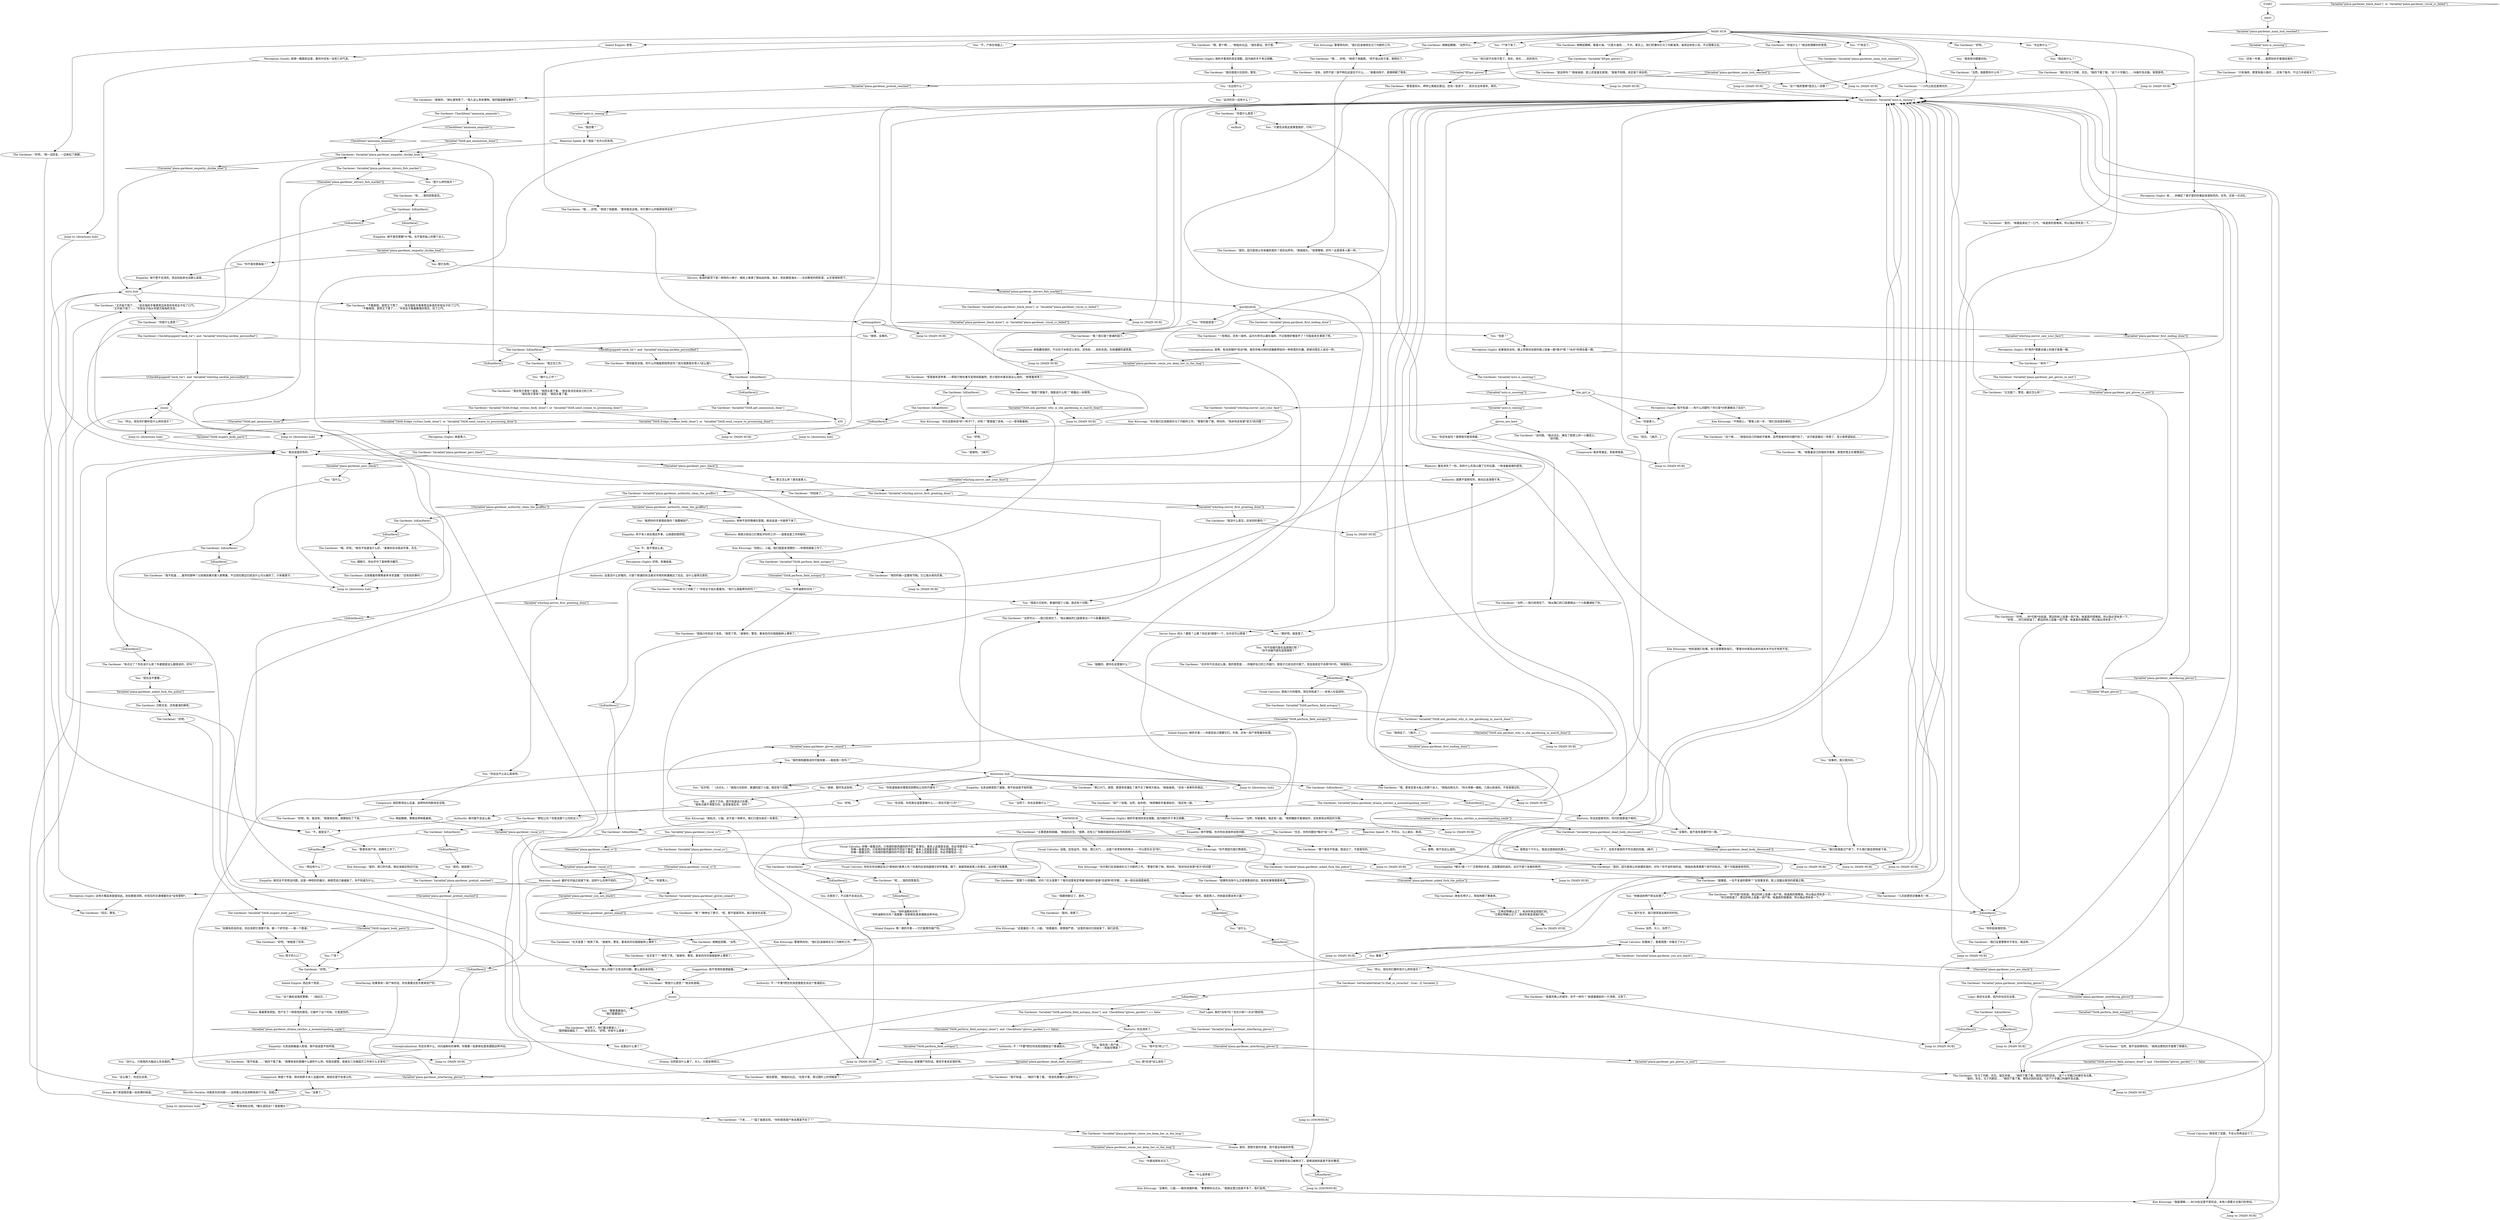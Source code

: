# PLAZA / THE GARDENER
# The Gardener stands on the corner of Whirling and is there to help you navigate the streets of Martinaise. Later it turns out she's a Union spy. You get to know from here that Joyce is in town.
# ==================================================
digraph G {
	  0 [label="START"];
	  1 [label="input"];
	  2 [label="Savoir Faire: 码头？建筑？公寓？你应该*探索*一下，也许还可以爬墙？"];
	  3 [label="The Gardener: IsKimHere()"];
	  4 [label="IsKimHere()", shape=diamond];
	  5 [label="!(IsKimHere())", shape=diamond];
	  6 [label="You: “尸体下来了。”"];
	  7 [label="The Gardener: “哦……好吧。”她挠了挠面颊。“那你能告诉我，你打算什么时候把他带走呢？”"];
	  8 [label="You: “尸体没了。”"];
	  9 [label="You: “继续，没事的。”"];
	  10 [label="You: “但是？”"];
	  11 [label="The Gardener: Variable[\"whirling.mirror_first_greeting_done\"]"];
	  12 [label="Variable[\"whirling.mirror_first_greeting_done\"]", shape=diamond];
	  13 [label="!(Variable[\"whirling.mirror_first_greeting_done\"])", shape=diamond];
	  14 [label="The Gardener: IsKimHere()"];
	  15 [label="IsKimHere()", shape=diamond];
	  16 [label="!(IsKimHere())", shape=diamond];
	  17 [label="The Gardener: IsKimHere()"];
	  18 [label="IsKimHere()", shape=diamond];
	  19 [label="!(IsKimHere())", shape=diamond];
	  20 [label="You: “是的。就是那个。”"];
	  21 [label="You: “你不喜欢那条船？”"];
	  22 [label="You: 随它去吧。"];
	  23 [label="The Gardener: 女孩看着你摩擦身体寻求温暖：“还有别的事吗？”"];
	  24 [label="You: “做什么工作？“"];
	  25 [label="You: “挺酷的。那你在这里做什么？”"];
	  26 [label="The Gardener: “当然了。你们要去哪里儿？”\n“既然路标都乱了……”她点点头。“好吧。你有什么需要？”"];
	  27 [label="You: “谢谢，暂时先这些吧。”"];
	  28 [label="You: 这里出什么事了？"];
	  29 [label="You: 塞車？"];
	  30 [label="You: 我想这个干什么，我说过我他妈的黑人。"];
	  31 [label="music"];
	  32 [label="You: “没什么，只是我的大脑这么告诉我的。”"];
	  33 [label="The Gardener: CheckItem(\"ammonia_ampoule\")"];
	  34 [label="CheckItem(\"ammonia_ampoule\")", shape=diamond];
	  35 [label="!(CheckItem(\"ammonia_ampoule\"))", shape=diamond];
	  36 [label="Inland Empire: 她的手套——你感觉自己需要它们。毕竟，还有一具尸体等着你处理。"];
	  37 [label="Composure: 她非常镇定，背挺得笔直。"];
	  38 [label="The Gardener: Variable[\"plaza.gardener_authority_clean_the_graffito\"]"];
	  39 [label="Variable[\"plaza.gardener_authority_clean_the_graffito\"]", shape=diamond];
	  40 [label="!(Variable[\"plaza.gardener_authority_clean_the_graffito\"])", shape=diamond];
	  41 [label="Jump to: [MAIN HUB]"];
	  42 [label="The Gardener: Variable[\"plaza.gardener_perc_black\"]"];
	  43 [label="Variable[\"plaza.gardener_perc_black\"]", shape=diamond];
	  44 [label="!(Variable[\"plaza.gardener_perc_black\"])", shape=diamond];
	  45 [label="music"];
	  46 [label="The Gardener: IsKimHere()"];
	  47 [label="IsKimHere()", shape=diamond];
	  48 [label="!(IsKimHere())", shape=diamond];
	  49 [label="The Gardener: “我在院子里有个温室。”她回头看了看。“我在尝试完成自己的工作……”\n“我在院子里有个温室。”她回头看了看。"];
	  50 [label="The Gardener: “就在那里。”她指向北边。“在院子里，穿过围栏上的洞就是了。”"];
	  51 [label="You: “他被送到停尸房去处理了。”"];
	  52 [label="Drama: 当然，大人，当然了。"];
	  53 [label="Perception (Sight): 好吧。刺激结束。"];
	  54 [label="You: “没事的，我不是有意要吓你一跳。”"];
	  55 [label="Encyclopedia: *猪头*是一个广泛使用的术语，泛指警局的成员。这可不是个友善的称呼。"];
	  56 [label="The Gardener: “好吧。”她挺直了后背。"];
	  57 [label="You: “他不在*树上*了。”"];
	  58 [label="Jump to: [MAIN HUB]"];
	  59 [label="Rhetoric: 她意识到自己打算批评你的工作——或者说是工作的缺失。"];
	  60 [label="You: “你是黑人。”"];
	  61 [label="You: “所以，现在你们都听些什么样的音乐？”"];
	  62 [label="The Gardener: “我们这里警察并不常见，就这样。”"];
	  63 [label="The Gardener: “我？我只是个普通的园丁。”"];
	  64 [label="Interfacing: 如果要尸检的话，那双手套肯定很好用。"];
	  65 [label="The Gardener: CheckEquipped(\"neck_tie\")  and  Variable[\"whirling.necktie_personified\"]"];
	  66 [label="CheckEquipped(\"neck_tie\")  and  Variable[\"whirling.necktie_personified\"]", shape=diamond];
	  67 [label="!(CheckEquipped(\"neck_tie\")  and  Variable[\"whirling.necktie_personified\"])", shape=diamond];
	  68 [label="The Gardener: “当然——我已经用完了。”她从胸口的口袋里掏出一个小胶囊递给了你。"];
	  69 [label="Drama: 当然是没什么事了，大人。只是妄想而已。"];
	  70 [label="You: 是啊，我不会这么说的。"];
	  71 [label="You: “我跟他聊过了，是的。”"];
	  72 [label="The Gardener: Variable[\"TASK.fridge_victims_body_done\"]  or  Variable[\"TASK.send_corpse_to_processing_done\"]"];
	  73 [label="Variable[\"TASK.fridge_victims_body_done\"]  or  Variable[\"TASK.send_corpse_to_processing_done\"]", shape=diamond];
	  74 [label="!(Variable[\"TASK.fridge_victims_body_done\"]  or  Variable[\"TASK.send_corpse_to_processing_done\"])", shape=diamond];
	  75 [label="Jump to: [MAIN HUB]"];
	  76 [label="The Gardener: IsKimHere()"];
	  77 [label="IsKimHere()", shape=diamond];
	  78 [label="!(IsKimHere())", shape=diamond];
	  79 [label="Jump to: [directions hub]"];
	  80 [label="Composure: 她隐藏地很好，不过在汗水和泥土背后，还有些……别的东西。在她僵硬的姿势里。"];
	  81 [label="Authority: 这里没什么好看的。只是个普通的执法者对寻常的刺激做出了反应。没什么值得注意的。"];
	  82 [label="Jump to: [directions hub]"];
	  83 [label="The Gardener: “当然。我能帮你什么吗？”"];
	  84 [label="The Gardener: “当然，我不会妨碍你的。”她用淡黄色的手套擦了擦眉头。"];
	  85 [label="The Gardener: “那里是码头，岬岸公寓就在那边。还有一些房子……其实也没有很多，真的。”"];
	  86 [label="You: “运河的另一边有什么？”"];
	  87 [label="Conceptualization: 是啊，有消息随时*告诉*她。报告你每分钟的进展能带给你一种奇怪的乐趣。即使对陌生人说也一样。"];
	  88 [label="The Gardener: IsKimHere()"];
	  89 [label="IsKimHere()", shape=diamond];
	  90 [label="!(IsKimHere())", shape=diamond];
	  91 [label="The Gardener: “我是个夜猫子，我能说什么呢？”她露出一丝微笑。"];
	  92 [label="Drama: 那个笑容隐含着一丝刻薄的味道。"];
	  93 [label="Perception (Smell): 即使一路跑到这里，春风中还有一丝死亡的气息。"];
	  94 [label="You: 不。我不想这么说。"];
	  95 [label="Kim Kitsuragi: “不用担心，”警督上前一步，“我们没说是你做的。”"];
	  96 [label="The Gardener: “哦。好吧。”她也不知道说什么好。“谢谢你告诉我这件事，先生。”"];
	  97 [label="Jump to: [MAIN HUB]"];
	  98 [label="You: 摆脱它，你似乎中了某种寒冷魔咒……"];
	  99 [label="The Gardener: Variable[\"plaza.gardener_black_done\"]  or  Variable[\"plaza.gardener_viscal_rc_failed\"]"];
	  100 [label="Variable[\"plaza.gardener_black_done\"]  or  Variable[\"plaza.gardener_viscal_rc_failed\"]", shape=diamond];
	  101 [label="!(Variable[\"plaza.gardener_black_done\"]  or  Variable[\"plaza.gardener_viscal_rc_failed\"])", shape=diamond];
	  102 [label="Jump to: [MAIN HUB]"];
	  103 [label="You: “我有些问题要问你。”"];
	  104 [label="The Gardener: “又开始下雨了……”坐在独轮手推車旁边休息的年轻女子叹了口气。\n“又开始下雨了……”年轻女子抬头仰望沉甸甸的天空。"];
	  105 [label="gloves_are_here"];
	  106 [label="You: “我的搭档跟我说你可能有氨——能给我一些吗？”"];
	  107 [label="You: “东边有什么？”"];
	  108 [label="The Gardener: “港口大门。我想，那里有些骚乱？我不太了解地方政治。”她耸耸肩。“还有一家弗利多商店。”"];
	  109 [label="You: “西边有什么？”"];
	  110 [label="Jump to: [directions hub]"];
	  111 [label="Rhetoric: 你没说是她写的，你问的是那是干嘛的。"];
	  112 [label="Authority: 不！*不要*把任何消息随意告诉这个普通民众。"];
	  113 [label="The Gardener: “雪里面有营养素——帮助万物在春天变得绿意盎然。至少我的外婆总是这么说的。”她害羞地笑了。"];
	  114 [label="The Gardener: “嗯。”她看着自己的独轮手推車，那里的雪正在慢慢溶化。"];
	  115 [label="You: “你不会碰巧是在监视我们吧？”\n“你不会碰巧是在监视我吧？”"];
	  116 [label="Kim Kitsuragi: “也许我们应该继续在马丁内斯的工作。”警督打断了她，转向你。“除非你还有更*官方*的问题？”"];
	  117 [label="You: “你听迪斯科乐吗？”\n“你听迪斯科乐吗？我需要一些新鲜玩意来摆脱这种冲动。”"];
	  118 [label="Jump to: [MAIN HUB]"];
	  119 [label="Jump to: [MAIN HUB]"];
	  120 [label="You: “那其他标志呢。*猪头滚回去*？谁是猪头？”"];
	  121 [label="Authority: 就算不是她写的，她也应该清理干净。"];
	  122 [label="The Gardener: “就像是，一去不复返的那种？”女孩重复到，脸上流露出喜悦的感激之情。"];
	  123 [label="The Gardener: Variable[\"plaza.gardener_main_hub_reached\"]"];
	  124 [label="Variable[\"plaza.gardener_main_hub_reached\"]", shape=diamond];
	  125 [label="!(Variable[\"plaza.gardener_main_hub_reached\"])", shape=diamond];
	  126 [label="The Gardener: “是的。”她看起来松了一口气。“味道真的很难闻，所以我必须休息一下。”"];
	  127 [label="Kim Kitsuragi: “是的。港口的代表。她应该就在附近行动。”"];
	  128 [label="You: “南边有什么？”"];
	  129 [label="You: “也许吧。”（点点头。）“很高兴见到你，普通的园丁小姐。我还有个问题。”"];
	  130 [label="You: 眯起眼睛，聚精会神地看着她。"];
	  131 [label="You: Variable[\"plaza.gardener_viscal_rc\"]"];
	  132 [label="Variable[\"plaza.gardener_viscal_rc\"]", shape=diamond];
	  133 [label="!(Variable[\"plaza.gardener_viscal_rc\"])", shape=diamond];
	  134 [label="The Gardener: Variable[\"plaza.gardener_viscal_rc\"]"];
	  135 [label="Variable[\"plaza.gardener_viscal_rc\"]", shape=diamond];
	  136 [label="!(Variable[\"plaza.gardener_viscal_rc\"])", shape=diamond];
	  137 [label="Visual Calculus: 你完全完全确定自己*真他妈*是黑人吗？你真的应该找面镜子好好看看。眼下，就接受她是黑人的事实。这对案子很重要。"];
	  138 [label="Jump to: [MAIN HUB]"];
	  139 [label="The Gardener: Variable[\"TASK.perform_field_autopsy\"]"];
	  140 [label="Variable[\"TASK.perform_field_autopsy\"]", shape=diamond];
	  141 [label="!(Variable[\"TASK.perform_field_autopsy\"])", shape=diamond];
	  142 [label="The Gardener: Variable[\"TASK.ask_gardner_why_is_she_gardening_in_march_done\"]"];
	  143 [label="Variable[\"TASK.ask_gardner_why_is_she_gardening_in_march_done\"]", shape=diamond];
	  144 [label="!(Variable[\"TASK.ask_gardner_why_is_she_gardening_in_march_done\"])", shape=diamond];
	  145 [label="You: “我得走了。”[离开。]"];
	  146 [label="The Gardener: “哦，那个啊……”她指向北边。“就在那边，院子里。”"];
	  147 [label="Jump to: [MAIN HUB]"];
	  148 [label="You: 那又怎么样？我也是黑人。"];
	  149 [label="Perception (Sight): 我不知道——有什么问题吗？你只是*对刺激做出了反应*。"];
	  150 [label="The Gardener: “我不知道……”她四下看了看。“收音机里播什么就听什么？”"];
	  151 [label="Jump to: [directions hub]"];
	  152 [label="intro_hub"];
	  153 [label="You: “很高兴见到你，普通的园丁小姐。我还有个问题。”"];
	  154 [label="The Gardener: Variable[\"plaza.gardener_first_ending_done\"]"];
	  155 [label="Variable[\"plaza.gardener_first_ending_done\"]", shape=diamond];
	  156 [label="!(Variable[\"plaza.gardener_first_ending_done\"])", shape=diamond];
	  157 [label="The Gardener: “一些商店，还有一座桥。运河大桥可以通往海岸，不过我想好像是坏了？可能是发生事故了吧。”"];
	  158 [label="Empathy: 她完全不觉得没问题。这是一种权利的展示，她感觉自己被威胁了。你不知道为什么。"];
	  159 [label="Jump to: [MAIN HUB]"];
	  160 [label="Perception (Sight): 这地方看起来就是如此。到处都是涂鸦，你背后的交通堵塞完全*没有管制*。"];
	  161 [label="Jump to: [MAIN HUB]"];
	  162 [label="The Gardener: Variable[\"TASK.inspect_body_parts\"]"];
	  163 [label="Variable[\"TASK.inspect_body_parts\"]", shape=diamond];
	  164 [label="!(Variable[\"TASK.inspect_body_parts\"])", shape=diamond];
	  165 [label="You: “如果有机会的话，你应该把它清理干净。做一个好市民——做一个胜者。”"];
	  166 [label="Empathy: 有种不安的情绪在里面。她话说道一半就停下来了。"];
	  167 [label="Perception (Sight): 她是黑人。"];
	  168 [label="Kim Kitsuragi: 警督转向你。“我们应该继续在马丁内斯的工作。”"];
	  169 [label="The Gardener: “我不知道……废弃的那种？以前每到春天都人群聚集，不过现在那边已经没什么可以做的了。只有瘾君子。”"];
	  170 [label="The Gardener: “呃……我的回答是否。”"];
	  171 [label="The Gardener: “很高兴听到这个消息。”她笑了笑。“谢谢你，警官。看来四月份我就能种上薄荷了。”"];
	  172 [label="You: 我不在乎，我只想享受这美好的时刻。"];
	  173 [label="Empathy: 与其说她被逼入绝境，倒不如说是不知所措。"];
	  174 [label="Composure: 她是个专家。除非和胖子本人当面对峙，她现在是不会承认的。"];
	  175 [label="You: “这个*搞死警察*是怎么一回事？”"];
	  176 [label="The Gardener: “你说什么？”她没有理解你的意思。"];
	  177 [label="MAIN HUB"];
	  178 [label="The Gardener: Variable[\"auto.is_raining\"]"];
	  179 [label="Variable[\"auto.is_raining\"]", shape=diamond];
	  180 [label="!(Variable[\"auto.is_raining\"])", shape=diamond];
	  181 [label="The Gardener: Variable[\"auto.is_snowing\"]"];
	  182 [label="Variable[\"auto.is_snowing\"]", shape=diamond];
	  183 [label="!(Variable[\"auto.is_snowing\"])", shape=diamond];
	  184 [label="the_girl_is"];
	  185 [label="You: “没什么。”"];
	  186 [label="The Gardener: “你回来了。”"];
	  187 [label="The Gardener: “谢谢你。”她礼貌地笑了。“吸入这么多刺激物，我的脑袋都快爆炸了。”"];
	  188 [label="The Gardener: Variable[\"TASK.perform_field_autopsy\"]"];
	  189 [label="Variable[\"TASK.perform_field_autopsy\"]", shape=diamond];
	  190 [label="!(Variable[\"TASK.perform_field_autopsy\"])", shape=diamond];
	  191 [label="The Gardener: “用的时候一定要有节制。它让我头疼的厉害。”"];
	  192 [label="You: “那好吧。就是雪了。”"];
	  193 [label="Jump to: [SNOWHUB]"];
	  194 [label="Visual Calculus: 没错。还有运河，书店，港口大门……这是个非常有利的地点——可以密切关注*你*。"];
	  195 [label="The Gardener: “好吧。”"];
	  196 [label="You: “这么晚了，你还在这里。”"];
	  197 [label="Inland Empire: 奇怪……"];
	  198 [label="Jump to: [MAIN HUB]"];
	  199 [label="You: “艾弗拉特确认过了，他派你来监视我们的。”\n“艾弗拉特确认过了，他派你来监视我们的。”"];
	  200 [label="The Gardener: “好吧，”她一边回复，一边放松了肩膀。"];
	  201 [label="You: “我已经调查过尸体了。不久我们就会把他放下来。”"];
	  202 [label="You: “不，尸体在地面上。”"];
	  203 [label="You: “我在找一具尸体。”\n“尸体——到底在哪里？”"];
	  204 [label="The Gardener: “哦，那肯定是大船上的那个女人。”她指向西北方。“码头停着一艘船。几周以前来的。不容易错过的。”"];
	  205 [label="The Gardener: Variable[\"plaza.gardener_prehub_reached\"]"];
	  206 [label="Variable[\"plaza.gardener_prehub_reached\"]", shape=diamond];
	  207 [label="!(Variable[\"plaza.gardener_prehub_reached\"])", shape=diamond];
	  208 [label="The Gardener: Variable[\"plaza.gardener_gloves_inland\"]"];
	  209 [label="Variable[\"plaza.gardener_gloves_inland\"]", shape=diamond];
	  210 [label="!(Variable[\"plaza.gardener_gloves_inland\"])", shape=diamond];
	  211 [label="The Gardener: “哦？”她伸长了脖子。“呃，那不是我写的。我只是坐在这里。”"];
	  212 [label="Drama: 看着那张笑脸，您产生了一种奇怪的感觉。它破坏了这个时刻。它是虚伪的。"];
	  213 [label="The Gardener: “要么问我个正常点的问题，要么就别来烦我。”"];
	  214 [label="You: 注意到了，不过我不会说出去。"];
	  215 [label="The Gardener: Variable[\"plaza.gardener_asked_fuck_the_police\"]"];
	  216 [label="Variable[\"plaza.gardener_asked_fuck_the_police\"]", shape=diamond];
	  217 [label="!(Variable[\"plaza.gardener_asked_fuck_the_police\"])", shape=diamond];
	  218 [label="Jump to: [MAIN HUB]"];
	  219 [label="The Gardener: “如果你没有什么正经事要说的话，我有些事情需要考虑。”"];
	  220 [label="Conceptualization: 你还在等什么，问问迪斯科的事啊。你需要一些新鲜玩意来摆脱这种冲动。"];
	  221 [label="Inland Empire: 西边有个奇迹……"];
	  222 [label="The Gardener: Variable[\"XP.got_gloves\"]"];
	  223 [label="Variable[\"XP.got_gloves\"]", shape=diamond];
	  224 [label="!(Variable[\"XP.got_gloves\"])", shape=diamond];
	  225 [label="The Gardener: “是这样吗？”她耸耸肩，脸上还是毫无表情。“我毫不知情。肯定是个误会吧。”"];
	  226 [label="Jump to: [MAIN HUB]"];
	  227 [label="You: “没事了。”"];
	  228 [label="The Gardener: “在天堂里？”她笑了笑。“谢谢你，警官。看来四月份我就能种上薄荷了。”"];
	  229 [label="Jump to: [MAIN HUB]"];
	  230 [label="The Gardener: “我也很高兴见到你，警官。”"];
	  231 [label="The Gardener: “当然可以——我已经用完了。”她从胸前的口袋里拿出一个小胶囊递给你。"];
	  232 [label="directions hub"];
	  233 [label="You: “我没说是你写的。”"];
	  234 [label="The Gardener: “先生，你的问题在*暗示*这一点。”"];
	  235 [label="Rhetoric: 羞怯消失了一秒。别的什么东西占据了它的位置。一种准备就绪的感觉。"];
	  236 [label="Visual Calculus: 你唯一能看见的，只有她的肤色跟你的不同这个事实。基本上这就是全部。你必须接受这一点。\n你唯一能看见的，只有她的肤色跟你的不同这个事实。基本上这就是全部。你必须接受这一点。\n你唯一能看见的，只有她的肤色跟你的不同这个事实。基本上这就是全部。你必须接受这一点。"];
	  237 [label="Reaction Speed: 最好在开始之前就下来。这样什么也得不到的。"];
	  238 [label="The Gardener: “是的，因为是他让你来骚扰我的，对吗？你不该听他的话。”她指向角落里那个损坏的标志。“那个可能就是他写的。”"];
	  239 [label="The Gardener: 沉默无言。还有最浅的微笑。"];
	  240 [label="Jump to: [MAIN HUB]"];
	  241 [label="The Gardener: “那是什么意思？”她没有退缩。"];
	  242 [label="The Gardener: Variable[\"plaza.gardener_interfacing_gloves\"]"];
	  243 [label="Variable[\"plaza.gardener_interfacing_gloves\"]", shape=diamond];
	  244 [label="!(Variable[\"plaza.gardener_interfacing_gloves\"])", shape=diamond];
	  245 [label="Logic: 她还在这里，因为你也还在这里。"];
	  246 [label="Jump to: [MAIN HUB]"];
	  247 [label="You: “没事的，我只是问问。”"];
	  248 [label="You: “能把你的手套借给我吗？我要做验尸。”"];
	  249 [label="The Gardener: “一小时之前还是晴天的……”"];
	  250 [label="The Gardener: “你是什么意思？”"];
	  251 [label="You: “回见。”[离开。]"];
	  252 [label="The Gardener: “回见，警官。”"];
	  253 [label="The Gardener: “在马丁内斯，先生。瑞瓦肖城……”她四下看了看，想找点别的话说。“这个十字路口叫做环岛北路。”\n“是的，先生。马丁内斯区……”她四下看了看，想找点别的话说。“这个十字路口叫做环岛北路。”"];
	  254 [label="The Gardener: “野松公司？你是说那个公司的女人？”"];
	  255 [label="You: “告诉我，你究竟在温室里做什么——现在可是*三月*？”"];
	  256 [label="The Gardener: 她眯起眼睛。“当然可以。”"];
	  257 [label="The Gardener: “有点过了？你在说什么呢？外婆就是这么跟我说的，好吗？”"];
	  258 [label="You: “什么营养素？”"];
	  259 [label="Reaction Speed: 不，不可以。马上退出，取消。"];
	  260 [label="The Gardener: IsKimHere()"];
	  261 [label="IsKimHere()", shape=diamond];
	  262 [label="!(IsKimHere())", shape=diamond];
	  263 [label="The Gardener: “呃……我的回答是否。”"];
	  264 [label="Inland Empire: 喂！她的手套——它们能帮你做尸检。"];
	  265 [label="Visual Calculus: 她改变了话题，不会让你再谈这个了。"];
	  266 [label="Jump to: [directions hub]"];
	  267 [label="You: “这个路标说搞死警察。”（指向它。）"];
	  268 [label="The Gardener: “那个我也不知道。我说过了，不是我写的。”"];
	  269 [label="The Gardener: “下来……？”园丁挺直后背。“你的意思是尸体总算是不在了？”"];
	  270 [label="You: “他已经不在院子里了。现在，他在……别的地方。”"];
	  271 [label="The Gardener: “几天前感觉还像春天一样……”"];
	  272 [label="optionsgohere"];
	  273 [label="Kim Kitsuragi: “别担心，小姐。我们就是来清理的——你很快就能工作了。”"];
	  274 [label="You: “你听起来很吃惊。”"];
	  275 [label="The Gardener: “不敢相信，居然又下雪了……”坐在独轮手推車旁边休息的年轻女子叹了口气。\n“不敢相信，居然又下雪了……”年轻女子看着飘落的雪花，叹了口气。"];
	  276 [label="You: “还有一件事……能把你的手套借给我吗？”"];
	  277 [label="You: “你还有盐吗？我想我可能用得着。”"];
	  278 [label="The Gardener: 她眯起眼睛，看着大海。“只是大海吧……不对，事实上，他们好像叫它马丁内斯海湾。海湾边有些小岛，不过很难过去。”"];
	  279 [label="The Gardener: “我们在马丁内斯，先生。”她四下看了看。“这个十字路口……叫做环岛北路，我想是吧。”"];
	  280 [label="Kim Kitsuragi: “他知道我们在哪。他只是需要些指引。”警督对你表现出来的迷失水平似乎有些不安。"];
	  281 [label="The Gardener: Variable[\"TASK.perform_field_autopsy_done\"]  and  CheckItem(\"gloves_garden\") == false"];
	  282 [label="Variable[\"TASK.perform_field_autopsy_done\"]  and  CheckItem(\"gloves_garden\") == false", shape=diamond];
	  283 [label="!(Variable[\"TASK.perform_field_autopsy_done\"]  and  CheckItem(\"gloves_garden\") == false)", shape=diamond];
	  284 [label="Rhetoric: 完全消失了。"];
	  285 [label="The Gardener: Variable[\"plaza.gardener_conze_yes_keep_her_in_the_loop\"]"];
	  286 [label="Variable[\"plaza.gardener_conze_yes_keep_her_in_the_loop\"]", shape=diamond];
	  287 [label="!(Variable[\"plaza.gardener_conze_yes_keep_her_in_the_loop\"])", shape=diamond];
	  288 [label="Drama: 是的，想想可爱的外婆，而不是这场诡异的雪。"];
	  289 [label="The Gardener: IsKimHere()"];
	  290 [label="IsKimHere()", shape=diamond];
	  291 [label="!(IsKimHere())", shape=diamond];
	  292 [label="The Gardener: IsKimHere()"];
	  293 [label="IsKimHere()", shape=diamond];
	  294 [label="!(IsKimHere())", shape=diamond];
	  295 [label="Kim Kitsuragi: “你在这里休息*好一阵子*了，对吧？”警督插了进来，一心一意地看着她。"];
	  296 [label="Visual Calculus: 很高兴为你服务。现在你知道了——本地人在监视你。"];
	  297 [label="Suggestion: 他不觉得你是想破案。"];
	  298 [label="Kim Kitsuragi: 警督转向你。“我们应该继续在马丁内斯的工作。”"];
	  299 [label="The Gardener: “我喜欢晚上的城市。你不一样吗？”她望着眼前的一片漆黑，又笑了。"];
	  300 [label="Jump to: [MAIN HUB]"];
	  301 [label="Jump to: [MAIN HUB]"];
	  302 [label="You: “不，就是没了。”"];
	  303 [label="The Gardener: “你*可能*也知道，那边的树上挂着一具尸体。味道真的很难闻。所以我必须休息一下。”\n“你已经知道了，那边的树上挂着一具尸体。味道真的很难闻。所以我必须休息一下。”"];
	  304 [label="The Gardener: IsKimHere()"];
	  305 [label="IsKimHere()", shape=diamond];
	  306 [label="!(IsKimHere())", shape=diamond];
	  307 [label="The Gardener: “我正在工作。”"];
	  308 [label="The Gardener: “当然，你留着吧，我还有一副。”她把橡胶手套递给你，没有表现出明显的为难。"];
	  309 [label="The Gardener: “只有海岸。那里有座小渔村……还有个鱼市。不过几年前就关了。”"];
	  310 [label="The Gardener: “你是什么意思？”"];
	  311 [label="Reaction Speed: 盐？铵盐？也许以后有用。"];
	  312 [label="You: 广场？"];
	  313 [label="Jump to: [MAIN HUB]"];
	  314 [label="Kim Kitsuragi: “我能理解——RCM在这里不受欢迎，本地人想要关注我们的举动。”"];
	  315 [label="Kim Kitsuragi: “这是最后一次，小姐。”他看着你，表情很严肃。“这里的询问已经结束了。我们走吧。”"];
	  316 [label="You: “没什么。”"];
	  317 [label="You: “警察需要指引。”\n“我们需要指引。”"];
	  318 [label="Perception (Sight): 呃……你确定？镜子里的你看起来是粉色的，灰色，还有一点点红。"];
	  319 [label="Perception (Sight): 你*真的*需要去楼上的镜子里看一眼。"];
	  320 [label="You: “你远远不止这么简单吧。”"];
	  321 [label="You: “你到底是谁？”"];
	  322 [label="The Gardener: “好吧。”"];
	  323 [label="Authority: 她可能不会这么做。"];
	  324 [label="You: 院子的入口？"];
	  325 [label="The Gardener: Variable[\"plaza.gardener_you_are_black\"]"];
	  326 [label="Variable[\"plaza.gardener_you_are_black\"]", shape=diamond];
	  327 [label="!(Variable[\"plaza.gardener_you_are_black\"])", shape=diamond];
	  328 [label="You: “所以，现在你们都听些什么样的音乐？”"];
	  329 [label="Half Light: 真的*没有*吗？也许只有*一点点*困扰吧。"];
	  330 [label="Jump to: [MAIN HUB]"];
	  331 [label="The Gardener: “哦……好吧。”她挠了挠面颊。“但不是从院子里。我明白了。”"];
	  332 [label="You: 我*应该*这么说吗？"];
	  333 [label="The Gardener: Variable[\"whirling.mirror_saw_your_face\"]"];
	  334 [label="Variable[\"whirling.mirror_saw_your_face\"]", shape=diamond];
	  335 [label="!(Variable[\"whirling.mirror_saw_your_face\"])", shape=diamond];
	  336 [label="Kim Kitsuragi: “也许我们应该继续在马丁内斯的工作。”警督打断了她，转向你。“除非你还有更*官方*的问题？”"];
	  337 [label="Empathy: 她不喜欢那艘*大*船。也不喜欢船上的那个女人。"];
	  338 [label="Jump to: [MAIN HUB]"];
	  339 [label="The Gardener: “有吗？”"];
	  340 [label="Composure: 她回答得这么迅速，说明你的判断肯定没错。"];
	  341 [label="The Gardener: Variable[\"plaza.gardener_got_gloves_in_exit\"]"];
	  342 [label="Variable[\"plaza.gardener_got_gloves_in_exit\"]", shape=diamond];
	  343 [label="!(Variable[\"plaza.gardener_got_gloves_in_exit\"])", shape=diamond];
	  344 [label="The Gardener: “又见面了，警官。最近怎么样？”"];
	  345 [label="You: “我在哪？”"];
	  346 [label="You: “你知道我能在哪里找到野松公司的代表吗？”"];
	  347 [label="The Gardener: IsKimHere()"];
	  348 [label="IsKimHere()", shape=diamond];
	  349 [label="!(IsKimHere())", shape=diamond];
	  350 [label="The Gardener: Variable[\"plaza.gardener_drama_catches_a_momentspoiling_smile\"]"];
	  351 [label="Variable[\"plaza.gardener_drama_catches_a_momentspoiling_smile\"]", shape=diamond];
	  352 [label="!(Variable[\"plaza.gardener_drama_catches_a_momentspoiling_smile\"])", shape=diamond];
	  353 [label="Kim Kitsuragi: “放松点，小姐。这不是一场审讯。我们只是在核实一些事实。”"];
	  354 [label="Jump to: [SNOWHUB]"];
	  355 [label="The Gardener: IsKimHere()"];
	  356 [label="IsKimHere()", shape=diamond];
	  357 [label="!(IsKimHere())", shape=diamond];
	  358 [label="Kim Kitsuragi: “你不用因为我们熬夜的。”"];
	  359 [label="Jump to: [MAIN HUB]"];
	  360 [label="The Gardener: “去天堂了？”她笑了笑。“谢谢你，警官。看来四月份我就能种上薄荷了。”"];
	  361 [label="You: “那里有具尸体，妨碍你工作了。”"];
	  362 [label="Jump to: [MAIN HUB]"];
	  363 [label="The Gardener: Variable[\"plaza.gardener_empathy_dislike_boat\"]"];
	  364 [label="Variable[\"plaza.gardener_empathy_dislike_boat\"]", shape=diamond];
	  365 [label="!(Variable[\"plaza.gardener_empathy_dislike_boat\"])", shape=diamond];
	  366 [label="The Gardener: Variable[\"plaza.gardener_shivers_fish_market\"]"];
	  367 [label="Variable[\"plaza.gardener_shivers_fish_market\"]", shape=diamond];
	  368 [label="!(Variable[\"plaza.gardener_shivers_fish_market\"])", shape=diamond];
	  369 [label="You: “是什么样的鱼市？”"];
	  370 [label="quicklyahub"];
	  371 [label="Jump to: [MAIN HUB]"];
	  372 [label="You: “北边有什么？”"];
	  373 [label="Empathy: 与其说她受到了威胁，倒不如说是不知所措。"];
	  374 [label="Horrific Necktie: 问她音乐的问题——这样能让对话流畅地进行下去，别担心！"];
	  375 [label="The Gardener: “那你能告诉我，你什么时候能把他带走吗？因为我算是在等人*这么做*。”"];
	  376 [label="The Gardener: “没有，当然不是！我不明白这是在干什么……”她看向院子，表情明朗了很多。"];
	  377 [label="The Gardener: “也许你不应该这么做。我的意思是……你做好自己的工作就行，那孩子已经无药可救了。而且他肯定不会帮*你*的。”她摇摇头。"];
	  378 [label="The Gardener: “是的。我累了。”"];
	  379 [label="You: “好吧。”"];
	  380 [label="The Gardener: “我不知道……”她四下看了看。“我猜收音机里播什么就听什么吧。但是这跟雪，或者在三月做园艺工作有什么关系吗？”"];
	  381 [label="The Gardener: SetVariableValue(\"tc.that_in_revachol\", true) --[[ Variable[ ]]"];
	  382 [label="Jump to: [MAIN HUB]"];
	  383 [label="The Gardener: Variable[\"plaza.gardener_dead_body_discussed\"]"];
	  384 [label="Variable[\"plaza.gardener_dead_body_discussed\"]", shape=diamond];
	  385 [label="!(Variable[\"plaza.gardener_dead_body_discussed\"])", shape=diamond];
	  386 [label="You: 不了，这些手套真的不符合我的风格。[离开。]"];
	  387 [label="The Gardener: “没问题。”她点点头，拂去了脸颊上的一小撮泥土。\n“没问题。”"];
	  388 [label="You: “我……迷失了方向。我不知道自己在哪。”\n“我有点搞不清楚方向。这里是瑞瓦肖，对吗？”"];
	  389 [label="You: “只要告诉我这是哪里就好，行吗？”"];
	  390 [label="endhub"];
	  391 [label="Jump to: [MAIN HUB]"];
	  392 [label="Visual Calculus: 别看她了，看看周围！你看见了什么？"];
	  393 [label="You: “你是黑人。”"];
	  394 [label="The Gardener: “是那个小孩做的，对吗？红头发那个？每句话里肯定带着*他妈的*或者*吉皮特*的字眼……他一直在给我惹麻烦。”"];
	  395 [label="The Gardener: “是的，因为是他让你来骚扰我的？他在玩弄你。”她摇摇头。“他恨警察，好吗？这里很多人都一样。”"];
	  396 [label="The Gardener: 她坐在椅子上，笨拙地挪了挪身体。"];
	  397 [label="Jump to: [directions hub]"];
	  398 [label="The Gardener: “验尸？哇哦。当然，给你吧。”她把橡胶手套递给你。“我还有一副。”"];
	  399 [label="Empathy: 终于有人来处理这件事，让她感到很欣慰。"];
	  400 [label="Perception (Sight): 她的手套用的肯定很勤，因为她的手干净又娇嫩。"];
	  401 [label="Perception (Sight): 她的手套用的肯定很勤，因为她的手干净又娇嫩。"];
	  402 [label="The Gardener: Variable[\"plaza.gardener_interfacing_gloves\"]"];
	  403 [label="Variable[\"plaza.gardener_interfacing_gloves\"]", shape=diamond];
	  404 [label="!(Variable[\"plaza.gardener_interfacing_gloves\"])", shape=diamond];
	  405 [label="Authority: 不！*不要*把任何消息回报给这个普通民众。"];
	  406 [label="You: “外婆说得有点过了。”"];
	  407 [label="The Gardener: “主要是氮和硫磺。”她指向天空。“我猜，还有工厂和静风舰排放出来的东西吧。”"];
	  408 [label="Kim Kitsuragi: “没事的，小姐——做你该做的事。”警督朝你点点头。“我想这里已经差不多了。我们走吧。”"];
	  409 [label="The Gardener: “好吧。”"];
	  410 [label="You: “谢谢你。”[离开]"];
	  411 [label="Empathy: 她不舒服。也许你应该放弃这些问题。"];
	  412 [label="Jump to: [MAIN HUB]"];
	  413 [label="Jump to: [directions hub]"];
	  414 [label="The Gardener: “好吧……你*可能*也知道，那边的树上挂着一具尸体。味道真的很难闻。所以我必须休息一下。”\n“好吧……你已经知道了，那边的树上挂着一具尸体。味道真的很难闻。所以我必须休息一下。”"];
	  415 [label="Perception (Sight): 如果我告诉你，楼上你房间浴室的墙上挂着一面*镜子*呢？*也许*你想去看一眼。"];
	  416 [label="The Gardener: “我没什么意见。还有别的事吗？”"];
	  417 [label="Empathy: 她宁愿不去深究。而且捡起来也没那么容易……"];
	  418 [label="Shivers: 宽阔的屋顶下是一排排的小摊子，报纸上堆满了银灿灿的鱼。海水，到处都是海水——在旧教堂的阴影里，从天堂倾斜而下。"];
	  419 [label="Jump to: [MAIN HUB]"];
	  420 [label="The Gardener: “RCM来马丁内斯了？”年轻女子抬头看着你。“有什么我能帮你的吗？”"];
	  421 [label="Interfacing: 如果真有一具尸体的话，你会需要这些手套来验尸的。"];
	  422 [label="You: “你听迪斯科乐吗？”"];
	  423 [label="You: “好吧。”"];
	  424 [label="You: “当然了。你在这里做什么？”"];
	  425 [label="The Gardener: “好吧，呃，我没有，”她身体后仰，肩膀放松了下来。"];
	  426 [label="The Gardener: “这个嘛……”她指向自己的独轮手推車，显然是被你的问题吓到了。“这可能是最后一场雪了。至少我希望如此……”"];
	  427 [label="SNOWHUB"];
	  428 [label="Drama: 现在她感觉自己被审问了。很难说她到底是不是在撒谎。"];
	  429 [label="You: “现在这不重要。”"];
	  430 [label="The Gardener: “是的，我是黑人，你到底还要说多少遍？”"];
	  431 [label="The Gardener: 她眯起双眼。“当然。”"];
	  432 [label="The Gardener: Variable[\"TASK.get_ammonium_done\"]"];
	  433 [label="Variable[\"TASK.get_ammonium_done\"]", shape=diamond];
	  434 [label="!(Variable[\"TASK.get_ammonium_done\"])", shape=diamond];
	  0 -> 1
	  1 -> 124
	  2 -> 398
	  3 -> 4
	  3 -> 5
	  4 -> 359
	  5 -> 301
	  6 -> 270
	  7 -> 88
	  8 -> 123
	  9 -> 304
	  10 -> 415
	  11 -> 12
	  11 -> 13
	  12 -> 320
	  13 -> 416
	  14 -> 16
	  14 -> 15
	  15 -> 337
	  16 -> 413
	  17 -> 18
	  17 -> 19
	  18 -> 169
	  19 -> 257
	  20 -> 205
	  21 -> 417
	  22 -> 418
	  23 -> 79
	  24 -> 49
	  25 -> 308
	  26 -> 233
	  27 -> 388
	  28 -> 69
	  29 -> 195
	  30 -> 138
	  31 -> 329
	  31 -> 317
	  32 -> 196
	  33 -> 34
	  33 -> 35
	  34 -> 363
	  35 -> 433
	  36 -> 209
	  37 -> 119
	  38 -> 40
	  38 -> 39
	  39 -> 248
	  39 -> 166
	  40 -> 76
	  41 -> 178
	  42 -> 43
	  42 -> 44
	  43 -> 185
	  44 -> 148
	  45 -> 186
	  45 -> 61
	  46 -> 48
	  46 -> 47
	  47 -> 128
	  48 -> 20
	  49 -> 72
	  50 -> 94
	  51 -> 172
	  52 -> 392
	  53 -> 81
	  54 -> 201
	  55 -> 122
	  56 -> 324
	  57 -> 332
	  58 -> 178
	  59 -> 273
	  60 -> 251
	  61 -> 151
	  62 -> 161
	  63 -> 80
	  64 -> 243
	  65 -> 66
	  65 -> 67
	  66 -> 375
	  67 -> 45
	  68 -> 192
	  69 -> 392
	  70 -> 238
	  71 -> 378
	  72 -> 73
	  72 -> 74
	  73 -> 75
	  74 -> 167
	  75 -> 178
	  76 -> 77
	  76 -> 78
	  77 -> 96
	  78 -> 302
	  79 -> 233
	  80 -> 371
	  81 -> 420
	  82 -> 233
	  83 -> 178
	  84 -> 282
	  85 -> 2
	  86 -> 310
	  87 -> 286
	  88 -> 90
	  88 -> 91
	  89 -> 299
	  90 -> 432
	  91 -> 143
	  92 -> 120
	  93 -> 82
	  94 -> 53
	  95 -> 426
	  96 -> 98
	  97 -> 178
	  98 -> 23
	  99 -> 101
	  99 -> 102
	  102 -> 178
	  103 -> 83
	  104 -> 250
	  105 -> 387
	  105 -> 277
	  106 -> 232
	  107 -> 109
	  108 -> 398
	  109 -> 279
	  110 -> 233
	  111 -> 121
	  111 -> 234
	  111 -> 54
	  112 -> 41
	  113 -> 289
	  114 -> 247
	  115 -> 377
	  116 -> 219
	  117 -> 264
	  118 -> 178
	  119 -> 178
	  120 -> 269
	  121 -> 38
	  122 -> 51
	  122 -> 271
	  122 -> 303
	  123 -> 125
	  123 -> 126
	  124 -> 182
	  125 -> 206
	  126 -> 305
	  127 -> 205
	  128 -> 158
	  129 -> 231
	  130 -> 132
	  131 -> 133
	  131 -> 134
	  132 -> 135
	  133 -> 135
	  134 -> 136
	  134 -> 137
	  135 -> 393
	  136 -> 237
	  137 -> 394
	  138 -> 178
	  139 -> 141
	  139 -> 142
	  140 -> 265
	  141 -> 36
	  142 -> 144
	  142 -> 145
	  143 -> 246
	  144 -> 198
	  145 -> 155
	  146 -> 400
	  147 -> 178
	  148 -> 11
	  149 -> 60
	  149 -> 95
	  150 -> 374
	  151 -> 233
	  152 -> 104
	  152 -> 275
	  152 -> 252
	  153 -> 231
	  154 -> 156
	  154 -> 157
	  156 -> 403
	  157 -> 87
	  158 -> 152
	  159 -> 178
	  160 -> 104
	  160 -> 252
	  161 -> 178
	  162 -> 164
	  162 -> 165
	  163 -> 363
	  164 -> 312
	  165 -> 56
	  166 -> 59
	  167 -> 42
	  168 -> 331
	  169 -> 79
	  170 -> 14
	  171 -> 213
	  172 -> 52
	  173 -> 32
	  173 -> 380
	  173 -> 118
	  174 -> 227
	  175 -> 177
	  176 -> 412
	  177 -> 256
	  177 -> 322
	  177 -> 197
	  177 -> 6
	  177 -> 200
	  177 -> 8
	  177 -> 202
	  177 -> 107
	  177 -> 176
	  177 -> 146
	  177 -> 278
	  177 -> 249
	  177 -> 318
	  178 -> 180
	  178 -> 181
	  179 -> 105
	  180 -> 345
	  181 -> 184
	  181 -> 183
	  182 -> 276
	  183 -> 179
	  184 -> 60
	  184 -> 333
	  184 -> 149
	  185 -> 17
	  186 -> 153
	  187 -> 33
	  188 -> 190
	  188 -> 191
	  189 -> 64
	  190 -> 422
	  191 -> 58
	  192 -> 115
	  193 -> 428
	  194 -> 116
	  194 -> 215
	  195 -> 221
	  196 -> 92
	  197 -> 93
	  198 -> 178
	  199 -> 226
	  200 -> 302
	  201 -> 97
	  202 -> 7
	  203 -> 384
	  204 -> 338
	  205 -> 208
	  205 -> 207
	  206 -> 187
	  207 -> 421
	  208 -> 210
	  208 -> 211
	  209 -> 106
	  211 -> 112
	  212 -> 351
	  213 -> 241
	  214 -> 297
	  215 -> 217
	  215 -> 218
	  216 -> 239
	  217 -> 396
	  218 -> 178
	  219 -> 219
	  220 -> 380
	  220 -> 118
	  221 -> 267
	  222 -> 224
	  222 -> 225
	  223 -> 253
	  224 -> 85
	  225 -> 175
	  226 -> 178
	  227 -> 397
	  228 -> 213
	  229 -> 178
	  230 -> 372
	  231 -> 192
	  232 -> 129
	  232 -> 27
	  232 -> 108
	  232 -> 204
	  232 -> 110
	  232 -> 373
	  232 -> 346
	  232 -> 347
	  233 -> 235
	  234 -> 236
	  235 -> 121
	  235 -> 54
	  236 -> 260
	  237 -> 160
	  238 -> 293
	  239 -> 409
	  240 -> 178
	  241 -> 31
	  242 -> 244
	  242 -> 245
	  243 -> 106
	  244 -> 140
	  245 -> 3
	  246 -> 178
	  247 -> 201
	  248 -> 399
	  249 -> 178
	  250 -> 65
	  253 -> 382
	  254 -> 46
	  255 -> 427
	  256 -> 331
	  257 -> 429
	  258 -> 408
	  259 -> 70
	  259 -> 394
	  259 -> 30
	  260 -> 262
	  260 -> 263
	  261 -> 316
	  262 -> 214
	  263 -> 356
	  264 -> 209
	  265 -> 314
	  266 -> 233
	  267 -> 212
	  268 -> 55
	  269 -> 285
	  270 -> 229
	  271 -> 178
	  272 -> 9
	  272 -> 10
	  272 -> 362
	  273 -> 188
	  274 -> 62
	  275 -> 272
	  276 -> 309
	  277 -> 68
	  278 -> 222
	  279 -> 414
	  280 -> 111
	  281 -> 283
	  281 -> 284
	  282 -> 253
	  283 -> 189
	  284 -> 57
	  284 -> 203
	  285 -> 288
	  285 -> 287
	  286 -> 113
	  287 -> 406
	  288 -> 428
	  289 -> 291
	  289 -> 292
	  290 -> 354
	  291 -> 355
	  292 -> 294
	  292 -> 295
	  293 -> 296
	  294 -> 266
	  295 -> 379
	  296 -> 139
	  297 -> 241
	  298 -> 360
	  299 -> 301
	  300 -> 178
	  301 -> 178
	  302 -> 361
	  303 -> 305
	  304 -> 306
	  304 -> 307
	  305 -> 274
	  306 -> 363
	  307 -> 24
	  308 -> 330
	  309 -> 419
	  310 -> 389
	  310 -> 390
	  311 -> 363
	  312 -> 195
	  313 -> 178
	  314 -> 240
	  315 -> 298
	  316 -> 89
	  317 -> 26
	  318 -> 339
	  319 -> 339
	  320 -> 340
	  321 -> 63
	  322 -> 103
	  323 -> 302
	  324 -> 195
	  325 -> 328
	  325 -> 327
	  326 -> 431
	  327 -> 242
	  328 -> 381
	  329 -> 402
	  330 -> 178
	  331 -> 376
	  332 -> 150
	  333 -> 336
	  333 -> 335
	  334 -> 319
	  335 -> 11
	  336 -> 413
	  337 -> 364
	  338 -> 178
	  339 -> 341
	  340 -> 425
	  340 -> 130
	  341 -> 344
	  341 -> 343
	  342 -> 253
	  343 -> 223
	  344 -> 178
	  345 -> 311
	  346 -> 255
	  347 -> 349
	  347 -> 350
	  348 -> 281
	  349 -> 111
	  350 -> 352
	  350 -> 353
	  351 -> 28
	  351 -> 173
	  352 -> 383
	  353 -> 355
	  354 -> 428
	  355 -> 357
	  355 -> 358
	  356 -> 117
	  357 -> 220
	  358 -> 300
	  359 -> 178
	  360 -> 213
	  361 -> 127
	  362 -> 178
	  363 -> 365
	  363 -> 366
	  364 -> 21
	  364 -> 22
	  365 -> 152
	  366 -> 368
	  366 -> 369
	  367 -> 370
	  367 -> 99
	  368 -> 79
	  369 -> 170
	  370 -> 321
	  370 -> 154
	  370 -> 25
	  371 -> 178
	  372 -> 86
	  373 -> 424
	  373 -> 423
	  374 -> 45
	  375 -> 88
	  376 -> 395
	  377 -> 293
	  378 -> 315
	  379 -> 410
	  380 -> 174
	  381 -> 348
	  382 -> 178
	  383 -> 385
	  383 -> 386
	  384 -> 50
	  385 -> 147
	  387 -> 37
	  388 -> 254
	  389 -> 280
	  391 -> 178
	  392 -> 313
	  392 -> 325
	  392 -> 29
	  393 -> 326
	  394 -> 430
	  394 -> 71
	  395 -> 293
	  396 -> 199
	  397 -> 233
	  398 -> 401
	  399 -> 94
	  400 -> 230
	  401 -> 411
	  402 -> 404
	  402 -> 405
	  403 -> 253
	  404 -> 342
	  405 -> 41
	  406 -> 258
	  407 -> 194
	  408 -> 314
	  409 -> 162
	  411 -> 268
	  411 -> 228
	  412 -> 178
	  413 -> 233
	  414 -> 305
	  415 -> 339
	  416 -> 159
	  417 -> 152
	  418 -> 367
	  419 -> 178
	  420 -> 153
	  421 -> 243
	  422 -> 171
	  423 -> 323
	  424 -> 308
	  425 -> 302
	  426 -> 114
	  427 -> 193
	  427 -> 259
	  427 -> 131
	  427 -> 407
	  428 -> 290
	  429 -> 216
	  430 -> 261
	  431 -> 360
	  432 -> 434
	  432 -> 435
	  433 -> 363
	  434 -> 163
}

